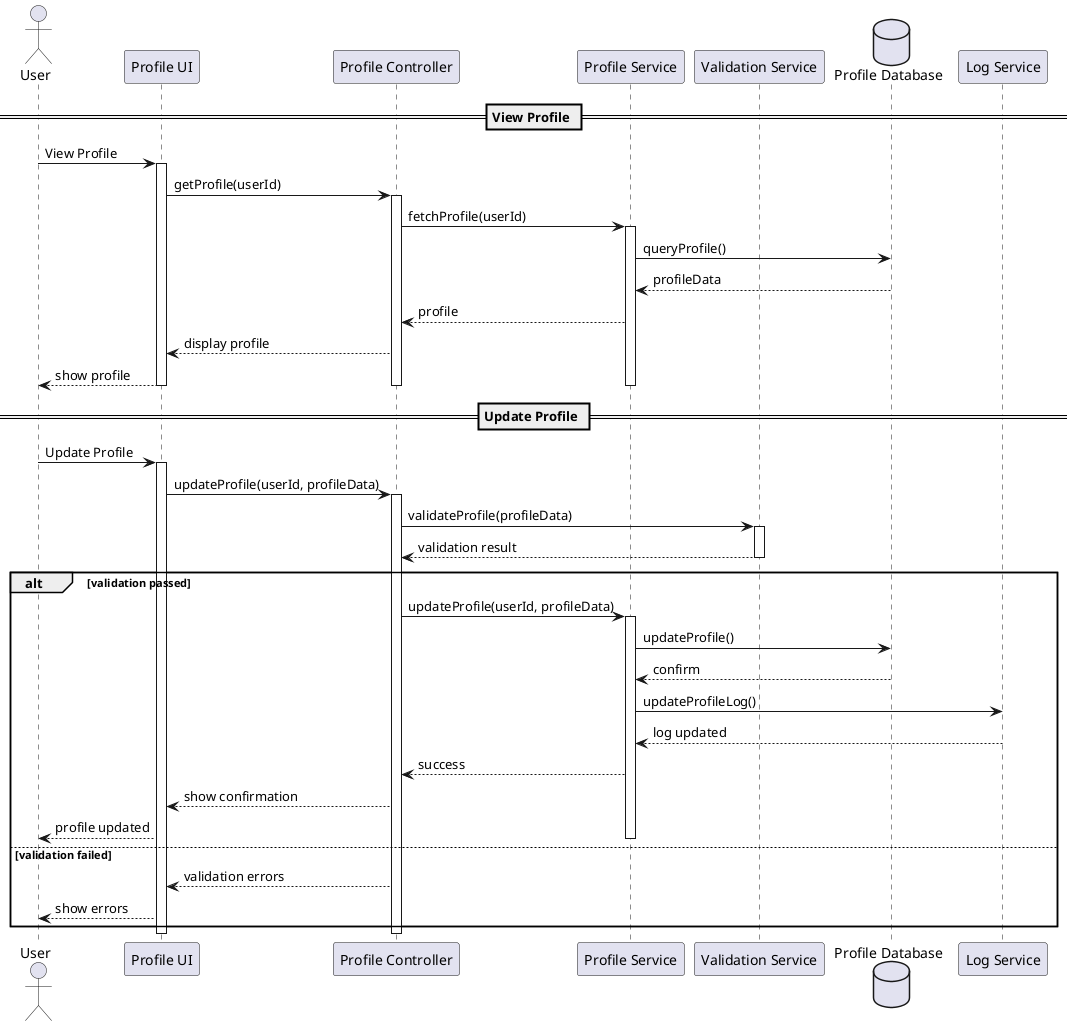 @startuml Profile Management Sequence

actor User
participant "Profile UI" as UI
participant "Profile Controller" as Ctrl
participant "Profile Service" as PSvc
participant "Validation Service" as Validate
database "Profile Database" as DB
participant "Log Service" as Log

== View Profile ==
User -> UI: View Profile
activate UI
UI -> Ctrl: getProfile(userId)
activate Ctrl
Ctrl -> PSvc: fetchProfile(userId)
activate PSvc
PSvc -> DB: queryProfile()
DB --> PSvc: profileData
PSvc --> Ctrl: profile
Ctrl --> UI: display profile
UI --> User: show profile
deactivate UI
deactivate Ctrl
deactivate PSvc

== Update Profile ==
User -> UI: Update Profile
activate UI
UI -> Ctrl: updateProfile(userId, profileData)
activate Ctrl
Ctrl -> Validate: validateProfile(profileData)
activate Validate
Validate --> Ctrl: validation result
deactivate Validate

alt validation passed
    Ctrl -> PSvc: updateProfile(userId, profileData)
    activate PSvc
    PSvc -> DB: updateProfile()
    DB --> PSvc: confirm
    PSvc -> Log: updateProfileLog()
    Log --> PSvc: log updated
    PSvc --> Ctrl: success
    Ctrl --> UI: show confirmation
    UI --> User: profile updated
    deactivate PSvc
else validation failed
    Ctrl --> UI: validation errors
    UI --> User: show errors
end

deactivate UI
deactivate Ctrl

@enduml
